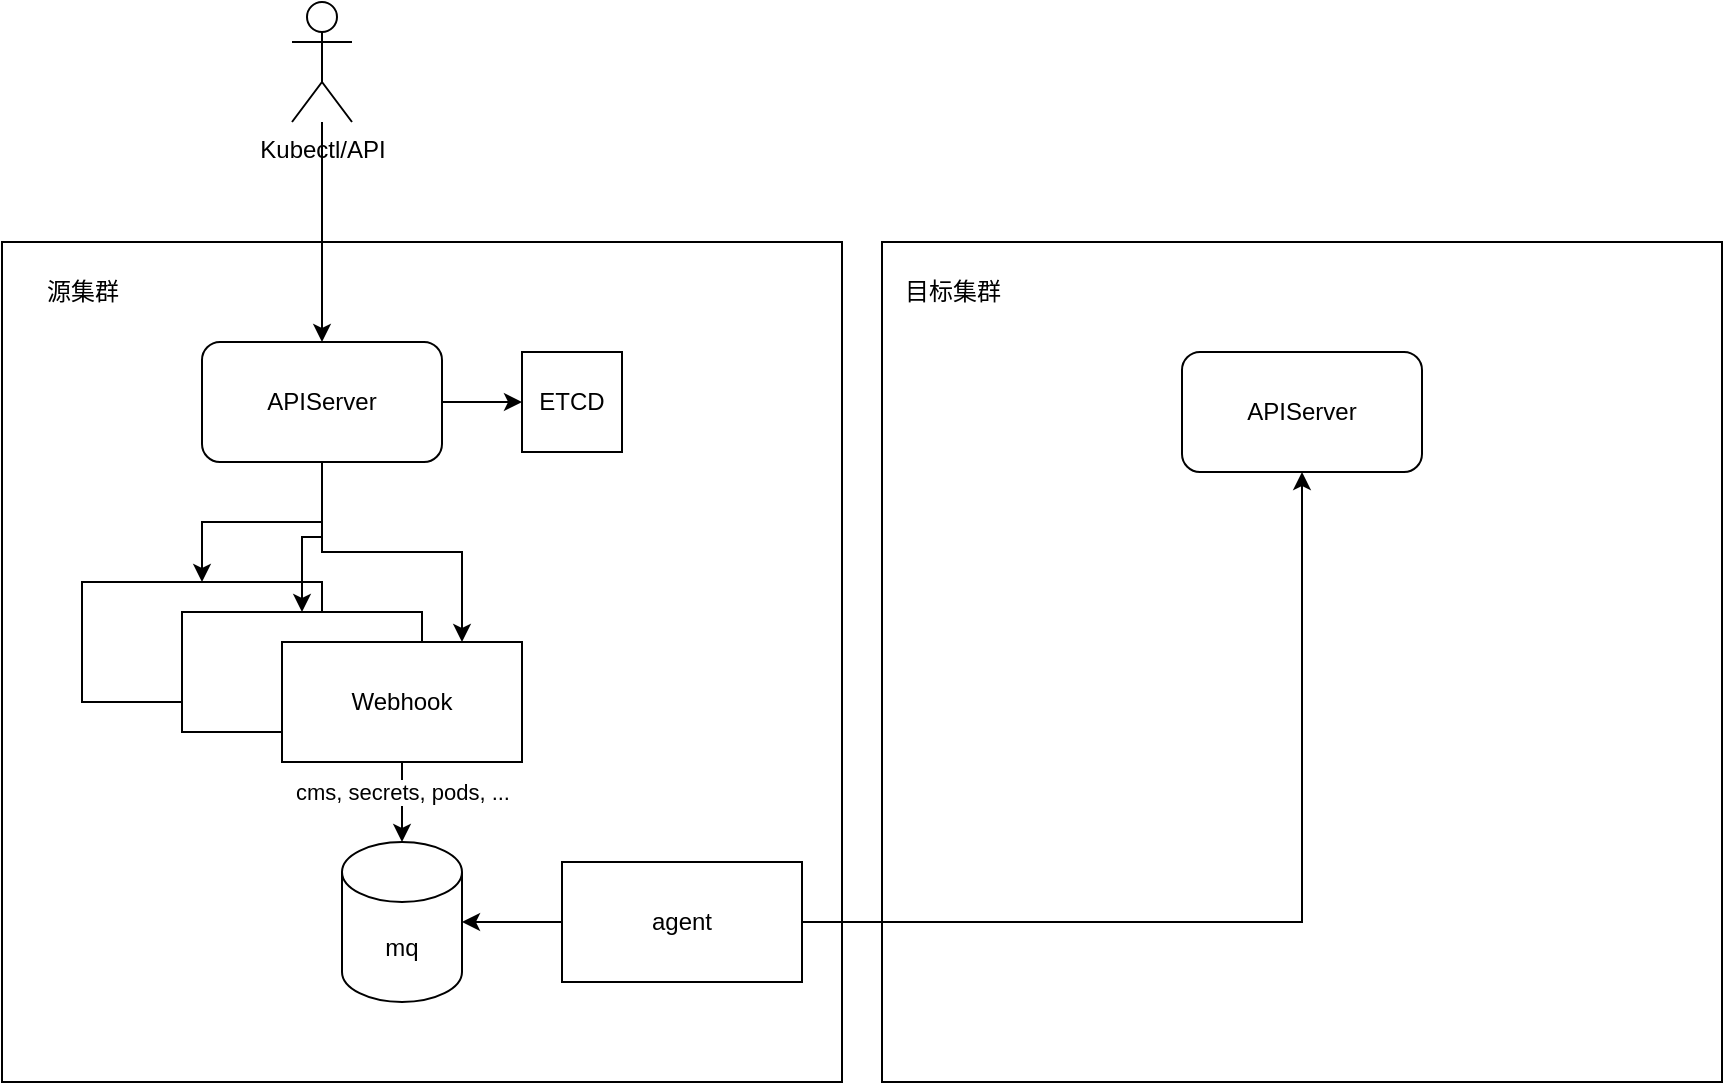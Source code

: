 <mxfile version="22.1.4" type="github">
  <diagram name="第 1 页" id="22phxjvGAfJIUhco7L6M">
    <mxGraphModel dx="2074" dy="1125" grid="1" gridSize="10" guides="1" tooltips="1" connect="1" arrows="1" fold="1" page="1" pageScale="1" pageWidth="827" pageHeight="1169" math="0" shadow="0">
      <root>
        <mxCell id="0" />
        <mxCell id="1" parent="0" />
        <mxCell id="C3iHcFGMPZXifNCbv0KG-1" value="" style="whiteSpace=wrap;html=1;aspect=fixed;" parent="1" vertex="1">
          <mxGeometry x="40" y="400" width="420" height="420" as="geometry" />
        </mxCell>
        <mxCell id="C3iHcFGMPZXifNCbv0KG-2" value="源集群" style="text;html=1;align=center;verticalAlign=middle;resizable=0;points=[];autosize=1;strokeColor=none;fillColor=none;" parent="1" vertex="1">
          <mxGeometry x="50" y="410" width="60" height="30" as="geometry" />
        </mxCell>
        <mxCell id="C3iHcFGMPZXifNCbv0KG-16" style="edgeStyle=orthogonalEdgeStyle;rounded=0;orthogonalLoop=1;jettySize=auto;html=1;exitX=0.5;exitY=1;exitDx=0;exitDy=0;entryX=0.75;entryY=0;entryDx=0;entryDy=0;" parent="1" source="C3iHcFGMPZXifNCbv0KG-3" target="C3iHcFGMPZXifNCbv0KG-12" edge="1">
          <mxGeometry relative="1" as="geometry" />
        </mxCell>
        <mxCell id="C3iHcFGMPZXifNCbv0KG-27" value="" style="edgeStyle=orthogonalEdgeStyle;rounded=0;orthogonalLoop=1;jettySize=auto;html=1;" parent="1" source="C3iHcFGMPZXifNCbv0KG-3" target="C3iHcFGMPZXifNCbv0KG-26" edge="1">
          <mxGeometry relative="1" as="geometry" />
        </mxCell>
        <mxCell id="C3iHcFGMPZXifNCbv0KG-3" value="APIServer" style="rounded=1;whiteSpace=wrap;html=1;" parent="1" vertex="1">
          <mxGeometry x="140" y="450" width="120" height="60" as="geometry" />
        </mxCell>
        <mxCell id="C3iHcFGMPZXifNCbv0KG-6" style="edgeStyle=orthogonalEdgeStyle;rounded=0;orthogonalLoop=1;jettySize=auto;html=1;entryX=0.5;entryY=0;entryDx=0;entryDy=0;" parent="1" source="C3iHcFGMPZXifNCbv0KG-5" target="C3iHcFGMPZXifNCbv0KG-3" edge="1">
          <mxGeometry relative="1" as="geometry" />
        </mxCell>
        <mxCell id="C3iHcFGMPZXifNCbv0KG-5" value="Kubectl/API&lt;br&gt;" style="shape=umlActor;verticalLabelPosition=bottom;verticalAlign=top;html=1;outlineConnect=0;" parent="1" vertex="1">
          <mxGeometry x="185" y="280" width="30" height="60" as="geometry" />
        </mxCell>
        <mxCell id="C3iHcFGMPZXifNCbv0KG-8" value="" style="whiteSpace=wrap;html=1;aspect=fixed;" parent="1" vertex="1">
          <mxGeometry x="480" y="400" width="420" height="420" as="geometry" />
        </mxCell>
        <mxCell id="C3iHcFGMPZXifNCbv0KG-9" value="APIServer" style="rounded=1;whiteSpace=wrap;html=1;" parent="1" vertex="1">
          <mxGeometry x="630" y="455" width="120" height="60" as="geometry" />
        </mxCell>
        <mxCell id="C3iHcFGMPZXifNCbv0KG-10" value="目标集群" style="text;html=1;align=center;verticalAlign=middle;resizable=0;points=[];autosize=1;strokeColor=none;fillColor=none;" parent="1" vertex="1">
          <mxGeometry x="480" y="410" width="70" height="30" as="geometry" />
        </mxCell>
        <mxCell id="C3iHcFGMPZXifNCbv0KG-11" value="" style="rounded=0;whiteSpace=wrap;html=1;" parent="1" vertex="1">
          <mxGeometry x="80" y="570" width="120" height="60" as="geometry" />
        </mxCell>
        <mxCell id="C3iHcFGMPZXifNCbv0KG-13" value="" style="rounded=0;whiteSpace=wrap;html=1;" parent="1" vertex="1">
          <mxGeometry x="130" y="585" width="120" height="60" as="geometry" />
        </mxCell>
        <mxCell id="C3iHcFGMPZXifNCbv0KG-14" style="edgeStyle=orthogonalEdgeStyle;rounded=0;orthogonalLoop=1;jettySize=auto;html=1;exitX=0.5;exitY=1;exitDx=0;exitDy=0;entryX=0.5;entryY=0;entryDx=0;entryDy=0;" parent="1" source="C3iHcFGMPZXifNCbv0KG-3" target="C3iHcFGMPZXifNCbv0KG-11" edge="1">
          <mxGeometry relative="1" as="geometry" />
        </mxCell>
        <mxCell id="C3iHcFGMPZXifNCbv0KG-19" value="" style="edgeStyle=orthogonalEdgeStyle;rounded=0;orthogonalLoop=1;jettySize=auto;html=1;" parent="1" source="C3iHcFGMPZXifNCbv0KG-12" target="C3iHcFGMPZXifNCbv0KG-17" edge="1">
          <mxGeometry relative="1" as="geometry" />
        </mxCell>
        <mxCell id="C3iHcFGMPZXifNCbv0KG-24" value="cms, secrets, pods, ..." style="edgeLabel;html=1;align=center;verticalAlign=middle;resizable=0;points=[];" parent="C3iHcFGMPZXifNCbv0KG-19" vertex="1" connectable="0">
          <mxGeometry x="-0.25" relative="1" as="geometry">
            <mxPoint as="offset" />
          </mxGeometry>
        </mxCell>
        <mxCell id="C3iHcFGMPZXifNCbv0KG-12" value="Webhook" style="rounded=0;whiteSpace=wrap;html=1;" parent="1" vertex="1">
          <mxGeometry x="180" y="600" width="120" height="60" as="geometry" />
        </mxCell>
        <mxCell id="C3iHcFGMPZXifNCbv0KG-17" value="mq" style="shape=cylinder3;whiteSpace=wrap;html=1;boundedLbl=1;backgroundOutline=1;size=15;direction=east;" parent="1" vertex="1">
          <mxGeometry x="210" y="700" width="60" height="80" as="geometry" />
        </mxCell>
        <mxCell id="C3iHcFGMPZXifNCbv0KG-26" value="ETCD" style="rounded=0;whiteSpace=wrap;html=1;" parent="1" vertex="1">
          <mxGeometry x="300" y="455" width="50" height="50" as="geometry" />
        </mxCell>
        <mxCell id="zz1wQi2JazRggr_dGndQ-2" style="edgeStyle=orthogonalEdgeStyle;rounded=0;orthogonalLoop=1;jettySize=auto;html=1;exitX=1;exitY=0.5;exitDx=0;exitDy=0;entryX=0.5;entryY=1;entryDx=0;entryDy=0;" edge="1" parent="1" source="C3iHcFGMPZXifNCbv0KG-30" target="C3iHcFGMPZXifNCbv0KG-9">
          <mxGeometry relative="1" as="geometry" />
        </mxCell>
        <mxCell id="C3iHcFGMPZXifNCbv0KG-30" value="agent" style="rounded=0;whiteSpace=wrap;html=1;" parent="1" vertex="1">
          <mxGeometry x="320" y="710" width="120" height="60" as="geometry" />
        </mxCell>
        <mxCell id="C3iHcFGMPZXifNCbv0KG-33" style="edgeStyle=orthogonalEdgeStyle;rounded=0;orthogonalLoop=1;jettySize=auto;html=1;exitX=0.5;exitY=1;exitDx=0;exitDy=0;entryX=0.5;entryY=0;entryDx=0;entryDy=0;" parent="1" source="C3iHcFGMPZXifNCbv0KG-3" target="C3iHcFGMPZXifNCbv0KG-13" edge="1">
          <mxGeometry relative="1" as="geometry" />
        </mxCell>
        <mxCell id="zz1wQi2JazRggr_dGndQ-1" style="edgeStyle=orthogonalEdgeStyle;rounded=0;orthogonalLoop=1;jettySize=auto;html=1;entryX=1;entryY=0.5;entryDx=0;entryDy=0;entryPerimeter=0;" edge="1" parent="1" source="C3iHcFGMPZXifNCbv0KG-30" target="C3iHcFGMPZXifNCbv0KG-17">
          <mxGeometry relative="1" as="geometry" />
        </mxCell>
      </root>
    </mxGraphModel>
  </diagram>
</mxfile>

